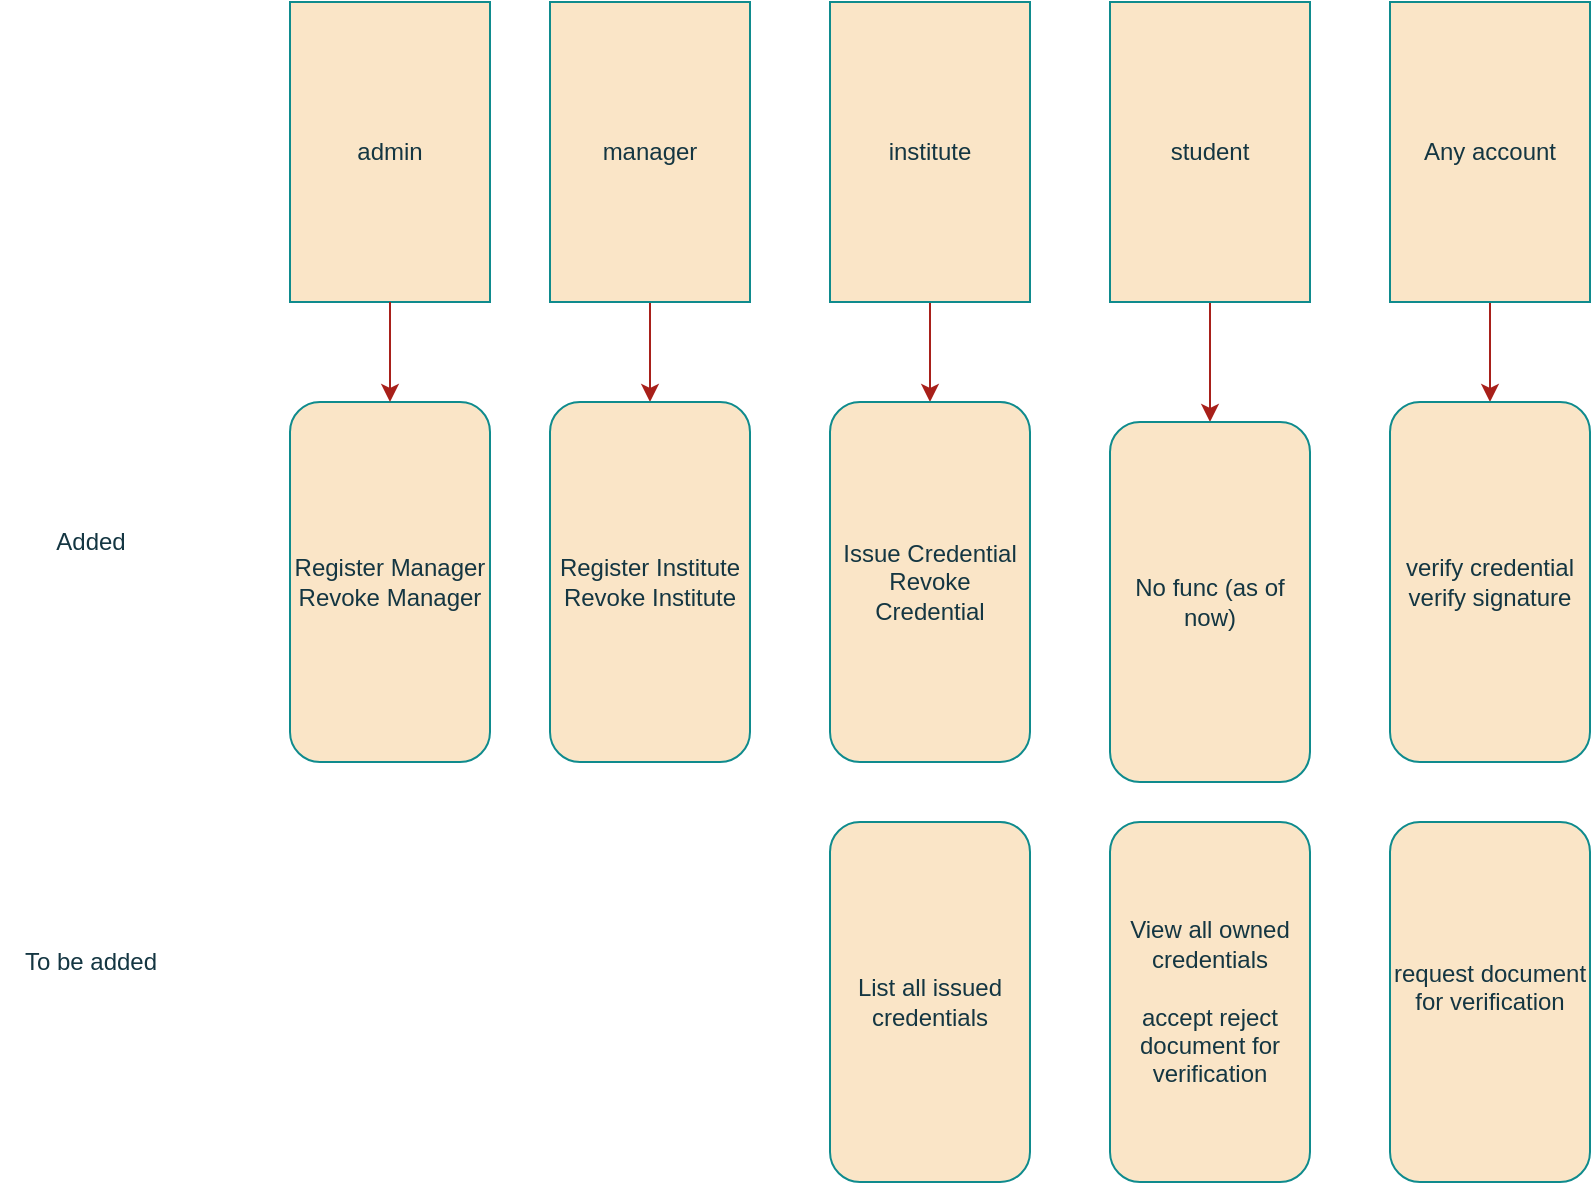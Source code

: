 <mxfile version="26.0.0">
  <diagram name="Page-1" id="zQXNZp2tmuphY5DggkCo">
    <mxGraphModel dx="1767" dy="752" grid="1" gridSize="10" guides="1" tooltips="1" connect="1" arrows="1" fold="1" page="1" pageScale="1" pageWidth="850" pageHeight="1100" background="#ffffff" math="0" shadow="0">
      <root>
        <mxCell id="0" />
        <mxCell id="1" parent="0" />
        <mxCell id="WLIiq2369XjiNaMM-h_b-1" value="admin" style="rounded=0;whiteSpace=wrap;html=1;labelBackgroundColor=none;fillColor=#FAE5C7;strokeColor=#0F8B8D;fontColor=#143642;" parent="1" vertex="1">
          <mxGeometry x="170" y="40" width="100" height="150" as="geometry" />
        </mxCell>
        <mxCell id="4tUpPxw_oyzGbzYG_W01-3" style="edgeStyle=orthogonalEdgeStyle;rounded=0;orthogonalLoop=1;jettySize=auto;html=1;exitX=0.5;exitY=1;exitDx=0;exitDy=0;entryX=0.5;entryY=0;entryDx=0;entryDy=0;labelBackgroundColor=none;strokeColor=#A8201A;fontColor=default;" parent="1" source="WLIiq2369XjiNaMM-h_b-2" target="WLIiq2369XjiNaMM-h_b-7" edge="1">
          <mxGeometry relative="1" as="geometry" />
        </mxCell>
        <mxCell id="WLIiq2369XjiNaMM-h_b-2" value="manager" style="rounded=0;whiteSpace=wrap;html=1;labelBackgroundColor=none;fillColor=#FAE5C7;strokeColor=#0F8B8D;fontColor=#143642;" parent="1" vertex="1">
          <mxGeometry x="300" y="40" width="100" height="150" as="geometry" />
        </mxCell>
        <mxCell id="4tUpPxw_oyzGbzYG_W01-4" style="edgeStyle=orthogonalEdgeStyle;rounded=0;orthogonalLoop=1;jettySize=auto;html=1;exitX=0.5;exitY=1;exitDx=0;exitDy=0;entryX=0.5;entryY=0;entryDx=0;entryDy=0;labelBackgroundColor=none;strokeColor=#A8201A;fontColor=default;" parent="1" source="WLIiq2369XjiNaMM-h_b-3" target="WLIiq2369XjiNaMM-h_b-8" edge="1">
          <mxGeometry relative="1" as="geometry" />
        </mxCell>
        <mxCell id="WLIiq2369XjiNaMM-h_b-3" value="institute" style="rounded=0;whiteSpace=wrap;html=1;labelBackgroundColor=none;fillColor=#FAE5C7;strokeColor=#0F8B8D;fontColor=#143642;" parent="1" vertex="1">
          <mxGeometry x="440" y="40" width="100" height="150" as="geometry" />
        </mxCell>
        <mxCell id="4tUpPxw_oyzGbzYG_W01-5" style="edgeStyle=orthogonalEdgeStyle;rounded=0;orthogonalLoop=1;jettySize=auto;html=1;exitX=0.5;exitY=1;exitDx=0;exitDy=0;entryX=0.5;entryY=0;entryDx=0;entryDy=0;labelBackgroundColor=none;strokeColor=#A8201A;fontColor=default;" parent="1" source="WLIiq2369XjiNaMM-h_b-4" target="WLIiq2369XjiNaMM-h_b-9" edge="1">
          <mxGeometry relative="1" as="geometry" />
        </mxCell>
        <mxCell id="WLIiq2369XjiNaMM-h_b-4" value="student" style="rounded=0;whiteSpace=wrap;html=1;labelBackgroundColor=none;fillColor=#FAE5C7;strokeColor=#0F8B8D;fontColor=#143642;" parent="1" vertex="1">
          <mxGeometry x="580" y="40" width="100" height="150" as="geometry" />
        </mxCell>
        <mxCell id="WLIiq2369XjiNaMM-h_b-5" value="&lt;div&gt;Register Manager&lt;/div&gt;&lt;div&gt;Revoke Manager&lt;br&gt;&lt;/div&gt;" style="rounded=1;whiteSpace=wrap;html=1;labelBackgroundColor=none;fillColor=#FAE5C7;strokeColor=#0F8B8D;fontColor=#143642;" parent="1" vertex="1">
          <mxGeometry x="170" y="240" width="100" height="180" as="geometry" />
        </mxCell>
        <mxCell id="WLIiq2369XjiNaMM-h_b-7" value="&lt;div&gt;Register Institute&lt;/div&gt;&lt;div&gt;Revoke Institute&lt;br&gt;&lt;/div&gt;" style="rounded=1;whiteSpace=wrap;html=1;labelBackgroundColor=none;fillColor=#FAE5C7;strokeColor=#0F8B8D;fontColor=#143642;" parent="1" vertex="1">
          <mxGeometry x="300" y="240" width="100" height="180" as="geometry" />
        </mxCell>
        <mxCell id="WLIiq2369XjiNaMM-h_b-8" value="&lt;div&gt;Issue Credential&lt;/div&gt;&lt;div&gt;Revoke Credential&lt;br&gt;&lt;/div&gt;" style="rounded=1;whiteSpace=wrap;html=1;labelBackgroundColor=none;fillColor=#FAE5C7;strokeColor=#0F8B8D;fontColor=#143642;" parent="1" vertex="1">
          <mxGeometry x="440" y="240" width="100" height="180" as="geometry" />
        </mxCell>
        <mxCell id="WLIiq2369XjiNaMM-h_b-9" value="No func (as of now)" style="rounded=1;whiteSpace=wrap;html=1;labelBackgroundColor=none;fillColor=#FAE5C7;strokeColor=#0F8B8D;fontColor=#143642;" parent="1" vertex="1">
          <mxGeometry x="580" y="250" width="100" height="180" as="geometry" />
        </mxCell>
        <mxCell id="4tUpPxw_oyzGbzYG_W01-10" style="edgeStyle=orthogonalEdgeStyle;rounded=0;orthogonalLoop=1;jettySize=auto;html=1;exitX=0.5;exitY=1;exitDx=0;exitDy=0;entryX=0.5;entryY=0;entryDx=0;entryDy=0;labelBackgroundColor=none;strokeColor=#A8201A;fontColor=default;" parent="1" source="WLIiq2369XjiNaMM-h_b-11" target="WLIiq2369XjiNaMM-h_b-12" edge="1">
          <mxGeometry relative="1" as="geometry" />
        </mxCell>
        <mxCell id="WLIiq2369XjiNaMM-h_b-11" value="Any account" style="rounded=0;whiteSpace=wrap;html=1;labelBackgroundColor=none;fillColor=#FAE5C7;strokeColor=#0F8B8D;fontColor=#143642;" parent="1" vertex="1">
          <mxGeometry x="720" y="40" width="100" height="150" as="geometry" />
        </mxCell>
        <mxCell id="WLIiq2369XjiNaMM-h_b-12" value="&lt;div&gt;verify credential&lt;/div&gt;&lt;div&gt;verify signature&lt;br&gt;&lt;/div&gt;" style="rounded=1;whiteSpace=wrap;html=1;labelBackgroundColor=none;fillColor=#FAE5C7;strokeColor=#0F8B8D;fontColor=#143642;" parent="1" vertex="1">
          <mxGeometry x="720" y="240" width="100" height="180" as="geometry" />
        </mxCell>
        <mxCell id="WLIiq2369XjiNaMM-h_b-14" value="List all issued credentials" style="rounded=1;whiteSpace=wrap;html=1;labelBackgroundColor=none;fillColor=#FAE5C7;strokeColor=#0F8B8D;fontColor=#143642;" parent="1" vertex="1">
          <mxGeometry x="440" y="450" width="100" height="180" as="geometry" />
        </mxCell>
        <mxCell id="WLIiq2369XjiNaMM-h_b-15" value="&lt;div&gt;View all owned credentials&lt;/div&gt;&lt;div&gt;&lt;br&gt;&lt;/div&gt;&lt;div&gt;accept reject document for verification&lt;br&gt;&lt;/div&gt;" style="rounded=1;whiteSpace=wrap;html=1;labelBackgroundColor=none;fillColor=#FAE5C7;strokeColor=#0F8B8D;fontColor=#143642;" parent="1" vertex="1">
          <mxGeometry x="580" y="450" width="100" height="180" as="geometry" />
        </mxCell>
        <mxCell id="WLIiq2369XjiNaMM-h_b-18" value="&lt;div&gt;request document for verification&lt;/div&gt;&lt;div&gt;&lt;br&gt;&lt;/div&gt;" style="rounded=1;whiteSpace=wrap;html=1;labelBackgroundColor=none;fillColor=#FAE5C7;strokeColor=#0F8B8D;fontColor=#143642;" parent="1" vertex="1">
          <mxGeometry x="720" y="450" width="100" height="180" as="geometry" />
        </mxCell>
        <mxCell id="WLIiq2369XjiNaMM-h_b-19" value="Added" style="text;html=1;align=center;verticalAlign=middle;resizable=0;points=[];autosize=1;strokeColor=none;fillColor=none;labelBackgroundColor=none;fontColor=#143642;" parent="1" vertex="1">
          <mxGeometry x="40" y="295" width="60" height="30" as="geometry" />
        </mxCell>
        <mxCell id="WLIiq2369XjiNaMM-h_b-20" value="To be added" style="text;html=1;align=center;verticalAlign=middle;resizable=0;points=[];autosize=1;strokeColor=none;fillColor=none;labelBackgroundColor=none;fontColor=#143642;" parent="1" vertex="1">
          <mxGeometry x="25" y="505" width="90" height="30" as="geometry" />
        </mxCell>
        <mxCell id="4tUpPxw_oyzGbzYG_W01-1" value="" style="endArrow=classic;html=1;rounded=0;exitX=0.5;exitY=1;exitDx=0;exitDy=0;entryX=0.5;entryY=0;entryDx=0;entryDy=0;labelBackgroundColor=none;strokeColor=#A8201A;fontColor=default;" parent="1" source="WLIiq2369XjiNaMM-h_b-1" target="WLIiq2369XjiNaMM-h_b-5" edge="1">
          <mxGeometry width="50" height="50" relative="1" as="geometry">
            <mxPoint x="410" y="360" as="sourcePoint" />
            <mxPoint x="460" y="310" as="targetPoint" />
          </mxGeometry>
        </mxCell>
      </root>
    </mxGraphModel>
  </diagram>
</mxfile>
